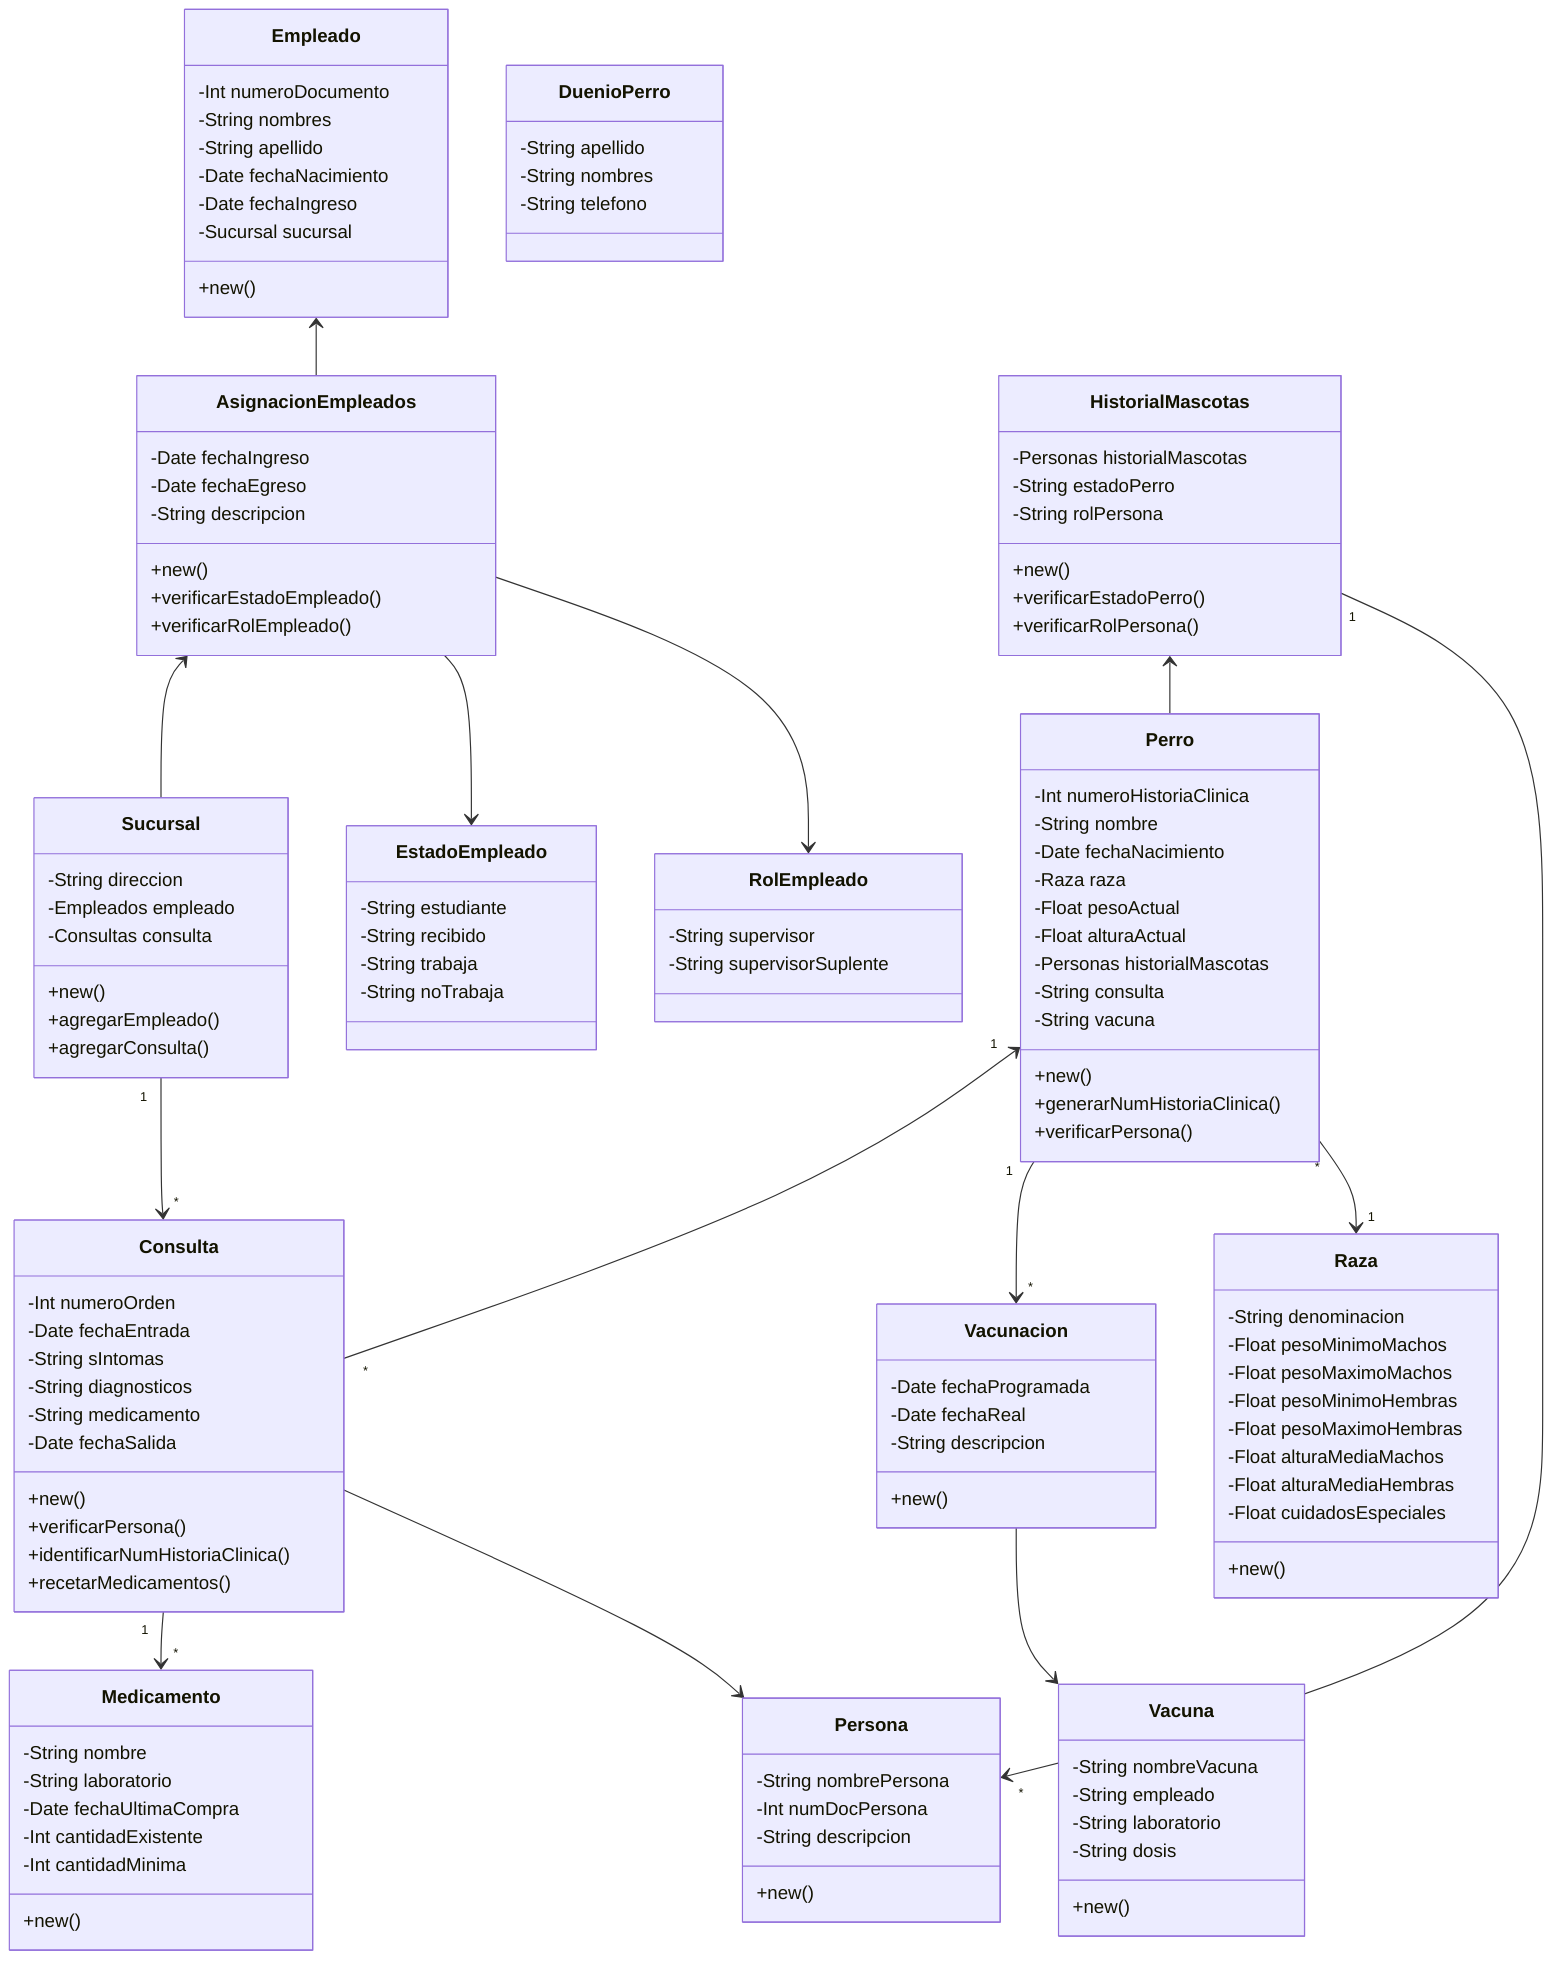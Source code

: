 classDiagram
class Sucursal {
  -String direccion
  -Empleados empleado
  -Consultas consulta

  +new()
  +agregarEmpleado()
  +agregarConsulta()
}
class Empleado {
  -Int numeroDocumento
  -String nombres
  -String apellido
  -Date fechaNacimiento
  -Date fechaIngreso
  -Sucursal sucursal

  +new()
  
}
class AsignacionEmpleados {
  -Date fechaIngreso
  -Date fechaEgreso
  -String descripcion

  +new()
  +verificarEstadoEmpleado()
  +verificarRolEmpleado()
}
class Perro {
  -Int numeroHistoriaClinica
  -String nombre
  -Date fechaNacimiento
  -Raza raza
  -Float pesoActual
  -Float alturaActual
  -Personas historialMascotas
  -String consulta
  -String vacuna

  +new()
  +generarNumHistoriaClinica()
  +verificarPersona()
}
class HistorialMascotas {
  -Personas historialMascotas
  -String estadoPerro
  -String rolPersona

  +new()
  +verificarEstadoPerro()
  +verificarRolPersona()
}
class Persona {
  -String nombrePersona
  -Int numDocPersona
  -String descripcion

  +new()
}
class Raza {
  -String denominacion
  -Float pesoMinimoMachos
  -Float pesoMaximoMachos
  -Float pesoMinimoHembras
  -Float pesoMaximoHembras
  -Float alturaMediaMachos
  -Float alturaMediaHembras
  -Float cuidadosEspeciales

  +new()
}
class Consulta {
  -Int numeroOrden
  -Date fechaEntrada
  -String sIntomas
  -String diagnosticos
  -String medicamento
  -Date fechaSalida

  +new()
  +verificarPersona()
  +identificarNumHistoriaClinica()
  +recetarMedicamentos()
}
class Vacunacion {
  -Date fechaProgramada
  -Date fechaReal
  -String descripcion

  +new()
}
class Vacuna {
  -String nombreVacuna
  -String empleado
  -String laboratorio
  -String dosis

  +new()
}
class Medicamento {
  -String nombre
  -String laboratorio
  -Date fechaUltimaCompra
  -Int cantidadExistente
  -Int cantidadMinima

  +new()
  }

class DuenioPerro {
  -String apellido
  -String nombres
  -String telefono
}
class EstadoEmpleado {
  -String estudiante
  -String recibido
  -String trabaja
  -String noTrabaja
}
class RolEmpleado {
  -String supervisor
  -String supervisorSuplente
}

Sucursal "1" --> "*" Consulta
AsignacionEmpleados <-- Sucursal
AsignacionEmpleados --> EstadoEmpleado
AsignacionEmpleados --> RolEmpleado
Empleado <-- AsignacionEmpleados
Perro "1" <-- "*" Consulta
Perro "1" --> "*" Vacunacion
Vacunacion --> Vacuna
Consulta "1" --> "*" Medicamento
Consulta --> Persona
HistorialMascotas <-- Perro
HistorialMascotas "1" --> "*" Persona
Perro "*" --> "1" Raza